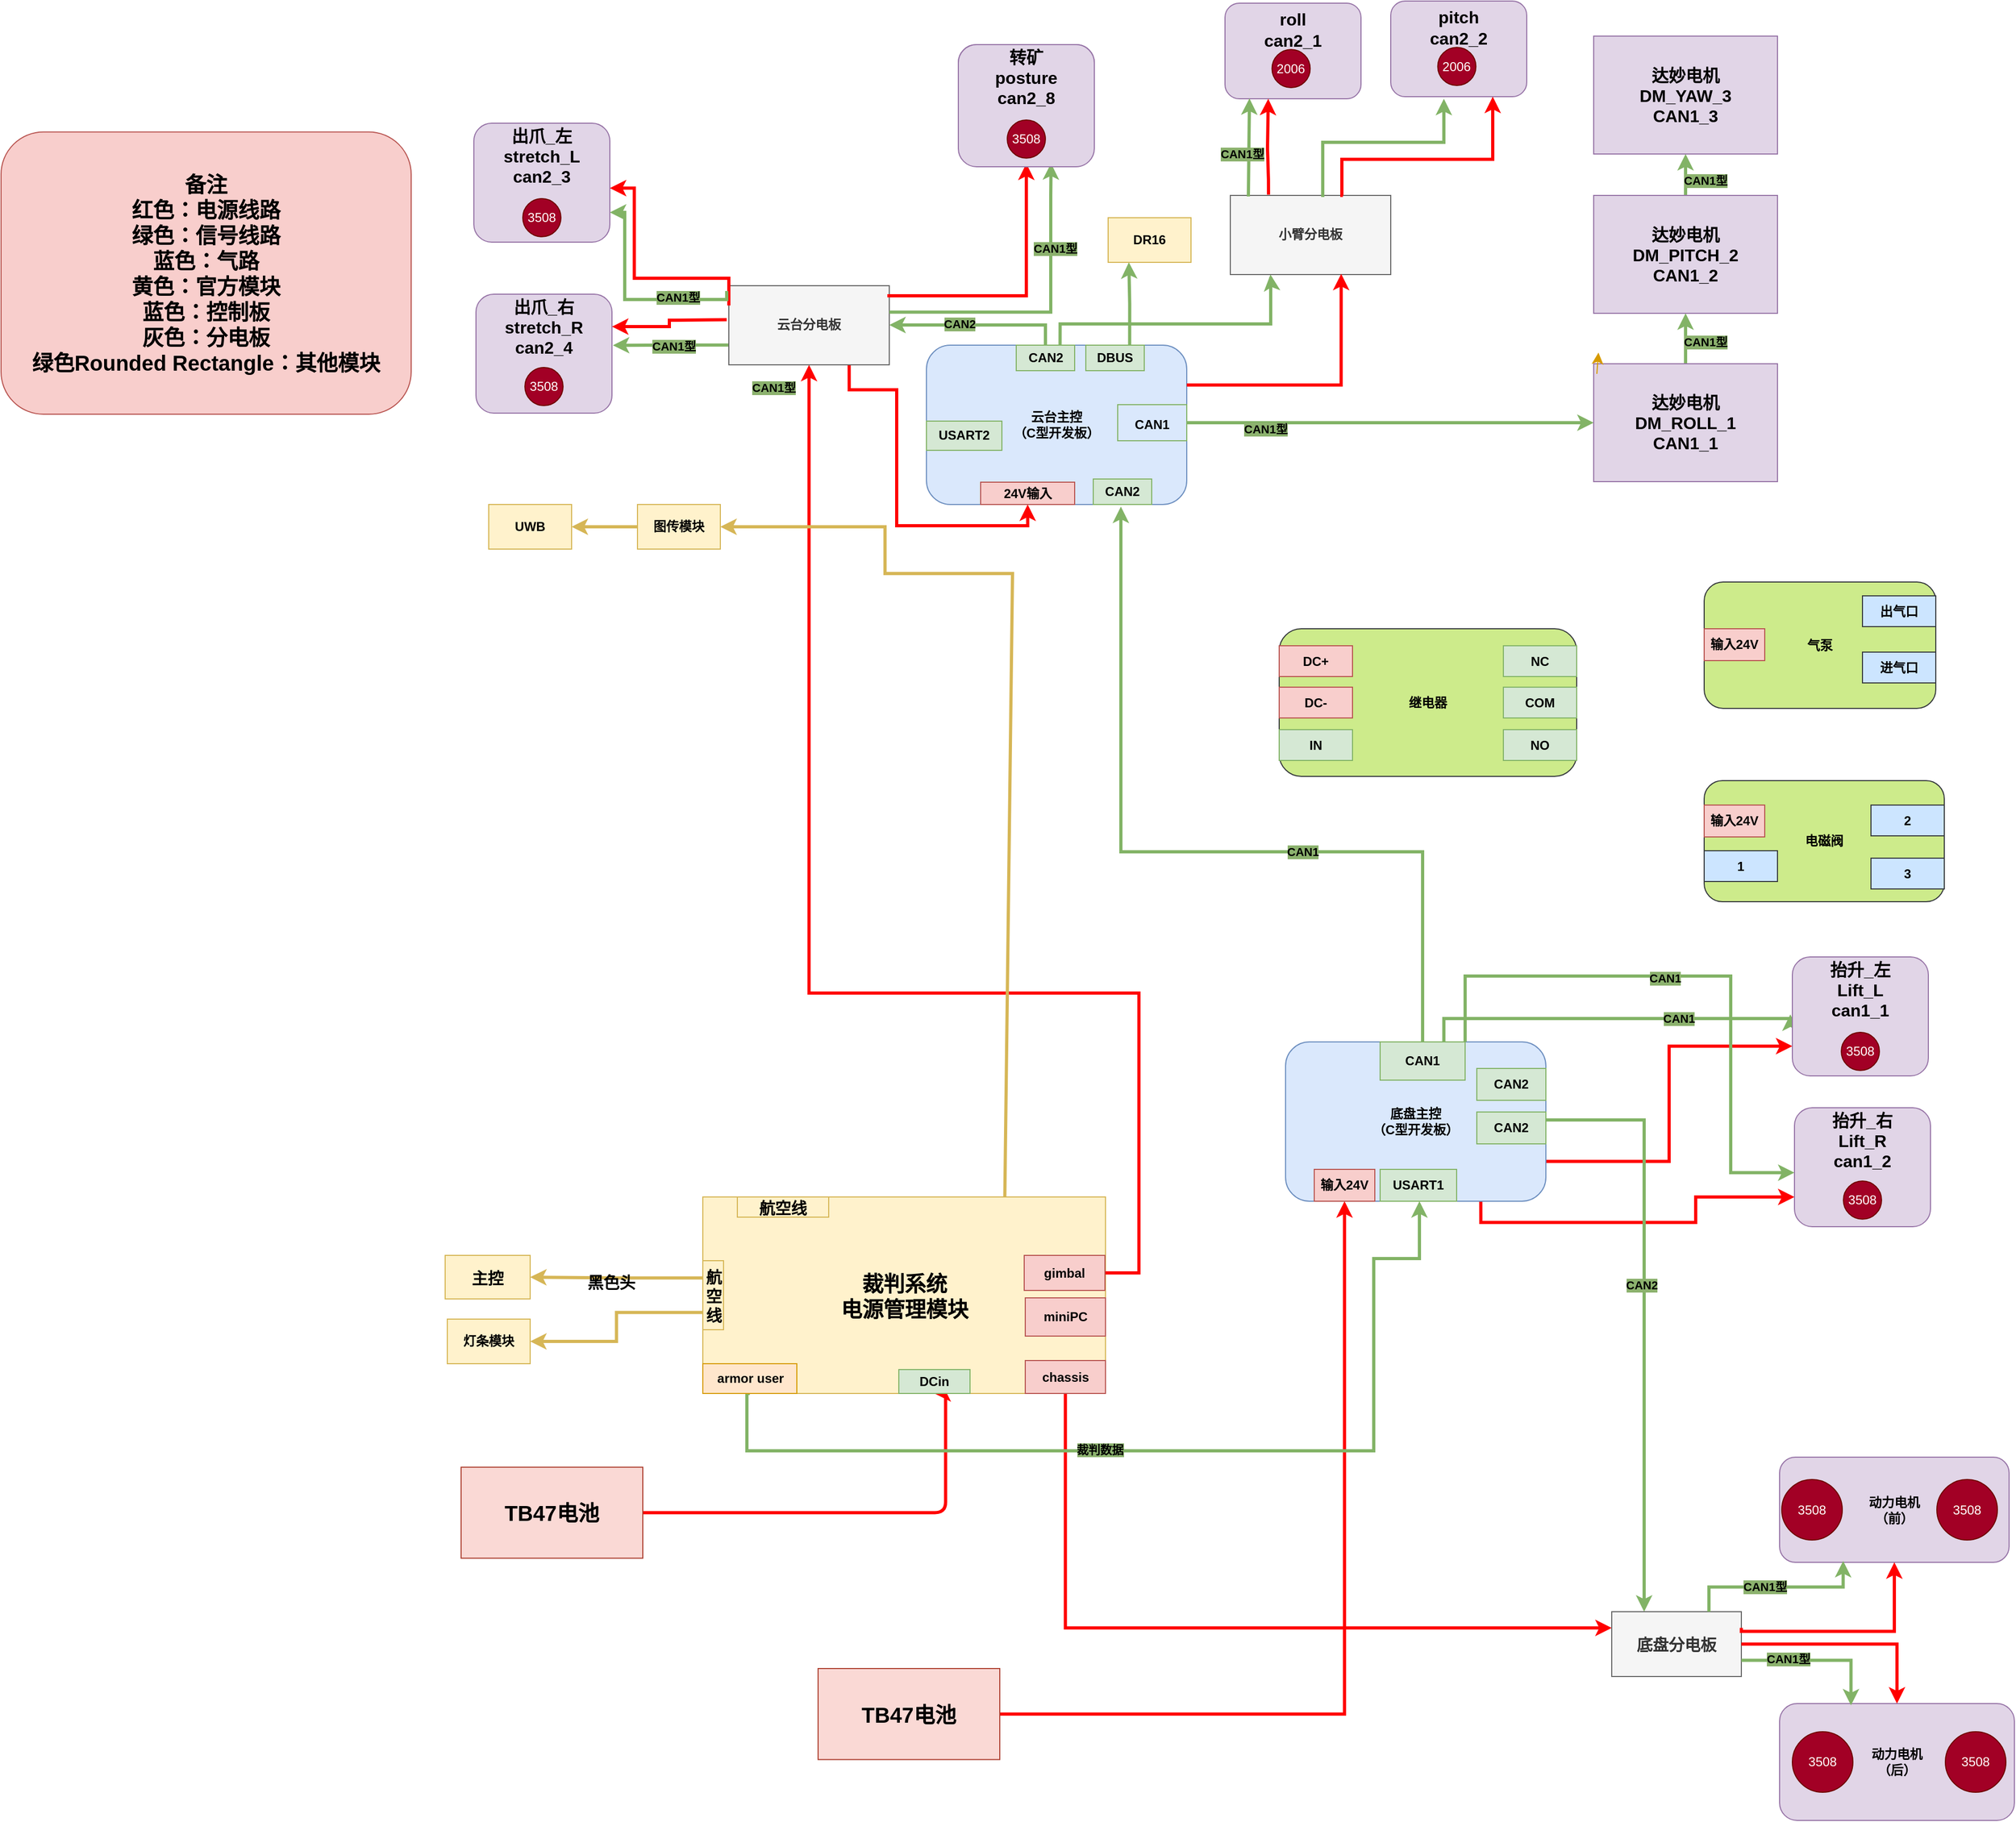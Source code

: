 <mxfile version="24.1.0" type="device">
  <diagram name="第 1 页" id="cPcXn1P4E-gt9MB7zvX0">
    <mxGraphModel dx="4068" dy="2072" grid="0" gridSize="10" guides="1" tooltips="1" connect="1" arrows="1" fold="1" page="0" pageScale="1" pageWidth="827" pageHeight="1169" background="#ffffff" math="0" shadow="0">
      <root>
        <mxCell id="0" />
        <mxCell id="1" parent="0" />
        <mxCell id="6Bj8zs1HEs_ET-vlcoAS-14" value="" style="edgeStyle=orthogonalEdgeStyle;rounded=1;orthogonalLoop=1;jettySize=auto;html=1;curved=0;strokeColor=#ff0000;strokeWidth=3;entryX=0.5;entryY=1;entryDx=0;entryDy=0;" parent="1" source="6Bj8zs1HEs_ET-vlcoAS-1" target="6Bj8zs1HEs_ET-vlcoAS-61" edge="1">
          <mxGeometry relative="1" as="geometry">
            <mxPoint x="-335" y="1154.263" as="targetPoint" />
            <Array as="points">
              <mxPoint x="-213" y="1154" />
              <mxPoint x="-213" y="1042" />
            </Array>
          </mxGeometry>
        </mxCell>
        <mxCell id="6Bj8zs1HEs_ET-vlcoAS-1" value="&lt;b&gt;&lt;font style=&quot;font-size: 20px;&quot;&gt;TB47电池&lt;/font&gt;&lt;/b&gt;" style="rounded=0;whiteSpace=wrap;html=1;fillColor=#fad9d5;strokeColor=#ae4132;fontColor=#000000;" parent="1" vertex="1">
          <mxGeometry x="-669" y="1111.42" width="171" height="85.72" as="geometry" />
        </mxCell>
        <mxCell id="6Bj8zs1HEs_ET-vlcoAS-18" value="&lt;font style=&quot;font-size: 20px;&quot;&gt;裁判系统&lt;br&gt;电源管理模块&lt;/font&gt;" style="rounded=0;whiteSpace=wrap;html=1;fillColor=#fff2cc;strokeColor=#d6b656;fontStyle=1;fontColor=#000000;" parent="1" vertex="1">
          <mxGeometry x="-441.5" y="857" width="379" height="185" as="geometry" />
        </mxCell>
        <mxCell id="6Bj8zs1HEs_ET-vlcoAS-27" value="" style="edgeStyle=orthogonalEdgeStyle;rounded=0;orthogonalLoop=1;jettySize=auto;html=1;strokeColor=#FF0000;strokeWidth=3;entryX=0;entryY=0.25;entryDx=0;entryDy=0;" parent="1" source="6Bj8zs1HEs_ET-vlcoAS-22" target="6Bj8zs1HEs_ET-vlcoAS-51" edge="1">
          <mxGeometry relative="1" as="geometry">
            <mxPoint x="266" y="1268" as="targetPoint" />
            <Array as="points">
              <mxPoint x="-100" y="1263" />
            </Array>
          </mxGeometry>
        </mxCell>
        <mxCell id="6Bj8zs1HEs_ET-vlcoAS-22" value="chassis" style="rounded=0;whiteSpace=wrap;html=1;fillColor=#f8cecc;strokeColor=#b85450;fontStyle=1;fontColor=#000000;" parent="1" vertex="1">
          <mxGeometry x="-138" y="1011" width="75.5" height="31" as="geometry" />
        </mxCell>
        <mxCell id="F59ENXRU9j3HVnAmqlBh-34" style="edgeStyle=orthogonalEdgeStyle;rounded=0;orthogonalLoop=1;jettySize=auto;html=1;entryX=0.5;entryY=1;entryDx=0;entryDy=0;strokeColor=#ff0000;strokeWidth=3;" parent="1" source="wC5CCa15-ppEt-7aFTEf-21" target="6Bj8zs1HEs_ET-vlcoAS-123" edge="1">
          <mxGeometry relative="1" as="geometry">
            <mxPoint x="100.25" y="1006.5" as="sourcePoint" />
          </mxGeometry>
        </mxCell>
        <mxCell id="6Bj8zs1HEs_ET-vlcoAS-61" value="&lt;b&gt;DCin&lt;/b&gt;" style="rounded=0;whiteSpace=wrap;html=1;fillColor=#d5e8d4;strokeColor=#82b366;fontColor=#000000;" parent="1" vertex="1">
          <mxGeometry x="-257" y="1019.5" width="67" height="22.5" as="geometry" />
        </mxCell>
        <mxCell id="6Bj8zs1HEs_ET-vlcoAS-72" value="miniPC" style="rounded=0;whiteSpace=wrap;html=1;fillColor=#f8cecc;strokeColor=#b85450;fontStyle=1;fontColor=#000000;" parent="1" vertex="1">
          <mxGeometry x="-138" y="952" width="75.5" height="36" as="geometry" />
        </mxCell>
        <mxCell id="LmV34JKPc-UGMRPMsdxU-76" style="edgeStyle=orthogonalEdgeStyle;rounded=0;orthogonalLoop=1;jettySize=auto;html=1;exitX=0.75;exitY=1;exitDx=0;exitDy=0;entryX=0;entryY=0.75;entryDx=0;entryDy=0;strokeColor=#ff0000;strokeWidth=3;align=center;verticalAlign=middle;fontFamily=Helvetica;fontSize=11;fontColor=default;labelBackgroundColor=default;endArrow=classic;" edge="1" parent="1" source="6Bj8zs1HEs_ET-vlcoAS-73" target="LmV34JKPc-UGMRPMsdxU-70">
          <mxGeometry relative="1" as="geometry">
            <Array as="points">
              <mxPoint x="291" y="881" />
              <mxPoint x="493" y="881" />
              <mxPoint x="493" y="857" />
            </Array>
          </mxGeometry>
        </mxCell>
        <mxCell id="LmV34JKPc-UGMRPMsdxU-77" style="edgeStyle=orthogonalEdgeStyle;rounded=0;orthogonalLoop=1;jettySize=auto;html=1;exitX=1;exitY=0.75;exitDx=0;exitDy=0;entryX=0;entryY=0.75;entryDx=0;entryDy=0;strokeColor=#ff0000;strokeWidth=3;align=center;verticalAlign=middle;fontFamily=Helvetica;fontSize=11;fontColor=default;labelBackgroundColor=default;endArrow=classic;" edge="1" parent="1" source="6Bj8zs1HEs_ET-vlcoAS-73" target="LmV34JKPc-UGMRPMsdxU-65">
          <mxGeometry relative="1" as="geometry" />
        </mxCell>
        <mxCell id="6Bj8zs1HEs_ET-vlcoAS-73" value="底盘主控&lt;br&gt;（C型开发板）" style="rounded=1;whiteSpace=wrap;html=1;fillColor=#dae8fc;strokeColor=#6c8ebf;fontStyle=1;fontColor=#000000;" parent="1" vertex="1">
          <mxGeometry x="107" y="711" width="245" height="150" as="geometry" />
        </mxCell>
        <mxCell id="F59ENXRU9j3HVnAmqlBh-24" style="edgeStyle=orthogonalEdgeStyle;rounded=0;orthogonalLoop=1;jettySize=auto;html=1;exitX=1;exitY=0.5;exitDx=0;exitDy=0;strokeColor=#ff0000;strokeWidth=3;entryX=0.5;entryY=1;entryDx=0;entryDy=0;" parent="1" source="6Bj8zs1HEs_ET-vlcoAS-92" target="6Bj8zs1HEs_ET-vlcoAS-126" edge="1">
          <mxGeometry relative="1" as="geometry">
            <Array as="points">
              <mxPoint x="-31" y="929" />
              <mxPoint x="-31" y="665" />
              <mxPoint x="-341" y="665" />
            </Array>
            <mxPoint x="-403" y="410" as="targetPoint" />
          </mxGeometry>
        </mxCell>
        <mxCell id="6Bj8zs1HEs_ET-vlcoAS-92" value="gimbal" style="rounded=0;whiteSpace=wrap;html=1;fillColor=#f8cecc;strokeColor=#b85450;fontStyle=1;fontColor=#000000;" parent="1" vertex="1">
          <mxGeometry x="-139" y="912" width="76" height="33" as="geometry" />
        </mxCell>
        <mxCell id="6Bj8zs1HEs_ET-vlcoAS-105" style="edgeStyle=orthogonalEdgeStyle;rounded=0;orthogonalLoop=1;jettySize=auto;html=1;exitX=0;exitY=0.25;exitDx=0;exitDy=0;entryX=1;entryY=0.5;entryDx=0;entryDy=0;fillColor=#fff2cc;strokeColor=#d6b656;strokeWidth=3;" parent="1" source="6Bj8zs1HEs_ET-vlcoAS-103" target="6Bj8zs1HEs_ET-vlcoAS-104" edge="1">
          <mxGeometry relative="1" as="geometry" />
        </mxCell>
        <mxCell id="6Bj8zs1HEs_ET-vlcoAS-106" value="&lt;font style=&quot;font-size: 15px;&quot;&gt;黑色头&lt;/font&gt;" style="edgeLabel;html=1;align=center;verticalAlign=middle;resizable=0;points=[];fontStyle=1;labelBackgroundColor=none;fontColor=#000000;" parent="6Bj8zs1HEs_ET-vlcoAS-105" vertex="1" connectable="0">
          <mxGeometry x="0.073" y="4" relative="1" as="geometry">
            <mxPoint as="offset" />
          </mxGeometry>
        </mxCell>
        <mxCell id="6Bj8zs1HEs_ET-vlcoAS-108" style="edgeStyle=orthogonalEdgeStyle;rounded=0;orthogonalLoop=1;jettySize=auto;html=1;exitX=0;exitY=0.75;exitDx=0;exitDy=0;entryX=1;entryY=0.5;entryDx=0;entryDy=0;fillColor=#fff2cc;strokeColor=#d6b656;strokeWidth=3;" parent="1" source="6Bj8zs1HEs_ET-vlcoAS-103" target="6Bj8zs1HEs_ET-vlcoAS-107" edge="1">
          <mxGeometry relative="1" as="geometry" />
        </mxCell>
        <mxCell id="6Bj8zs1HEs_ET-vlcoAS-103" value="&lt;font size=&quot;1&quot; color=&quot;#000000&quot;&gt;&lt;b style=&quot;font-size: 15px;&quot;&gt;航空线&lt;/b&gt;&lt;/font&gt;" style="rounded=0;whiteSpace=wrap;html=1;fillColor=#fff2cc;strokeColor=#d6b656;" parent="1" vertex="1">
          <mxGeometry x="-441.5" y="917" width="19.5" height="65" as="geometry" />
        </mxCell>
        <mxCell id="6Bj8zs1HEs_ET-vlcoAS-104" value="&lt;font size=&quot;1&quot; color=&quot;#000000&quot;&gt;&lt;b style=&quot;font-size: 15px;&quot;&gt;主控&lt;/b&gt;&lt;/font&gt;" style="rounded=0;whiteSpace=wrap;html=1;fillColor=#fff2cc;strokeColor=#d6b656;" parent="1" vertex="1">
          <mxGeometry x="-684" y="912" width="80" height="41" as="geometry" />
        </mxCell>
        <mxCell id="6Bj8zs1HEs_ET-vlcoAS-107" value="灯条模块" style="rounded=0;whiteSpace=wrap;html=1;fillColor=#fff2cc;strokeColor=#d6b656;fontStyle=1;fontColor=#000000;" parent="1" vertex="1">
          <mxGeometry x="-682" y="972" width="78" height="42" as="geometry" />
        </mxCell>
        <mxCell id="6Bj8zs1HEs_ET-vlcoAS-109" value="&lt;font size=&quot;1&quot; color=&quot;#000000&quot;&gt;&lt;b style=&quot;font-size: 15px;&quot;&gt;航空线&lt;/b&gt;&lt;/font&gt;" style="rounded=0;whiteSpace=wrap;html=1;fillColor=#fff2cc;strokeColor=#d6b656;" parent="1" vertex="1">
          <mxGeometry x="-409" y="857" width="86" height="19" as="geometry" />
        </mxCell>
        <mxCell id="6Bj8zs1HEs_ET-vlcoAS-120" value="云台主控&lt;br&gt;（C型开发板）" style="rounded=1;whiteSpace=wrap;html=1;fillColor=#dae8fc;strokeColor=#6c8ebf;fontStyle=1;fontColor=#000000;" parent="1" vertex="1">
          <mxGeometry x="-231" y="55" width="245" height="150" as="geometry" />
        </mxCell>
        <mxCell id="6Bj8zs1HEs_ET-vlcoAS-123" value="输入24V" style="rounded=0;whiteSpace=wrap;html=1;fillColor=#f8cecc;strokeColor=#b85450;fontStyle=1;fontColor=#000000;" parent="1" vertex="1">
          <mxGeometry x="134" y="831" width="57" height="30" as="geometry" />
        </mxCell>
        <mxCell id="6Bj8zs1HEs_ET-vlcoAS-124" value="24V输入" style="rounded=0;whiteSpace=wrap;html=1;fillColor=#f8cecc;strokeColor=#b85450;fontStyle=1;fontColor=#000000;" parent="1" vertex="1">
          <mxGeometry x="-180" y="184" width="88.5" height="21" as="geometry" />
        </mxCell>
        <mxCell id="F59ENXRU9j3HVnAmqlBh-25" style="edgeStyle=orthogonalEdgeStyle;rounded=0;orthogonalLoop=1;jettySize=auto;html=1;exitX=0.75;exitY=1;exitDx=0;exitDy=0;entryX=0.5;entryY=1;entryDx=0;entryDy=0;strokeColor=#ff0000;strokeWidth=3;" parent="1" source="6Bj8zs1HEs_ET-vlcoAS-126" target="6Bj8zs1HEs_ET-vlcoAS-124" edge="1">
          <mxGeometry relative="1" as="geometry">
            <Array as="points">
              <mxPoint x="-304" y="97" />
              <mxPoint x="-259" y="97" />
              <mxPoint x="-259" y="225" />
              <mxPoint x="-136" y="225" />
            </Array>
          </mxGeometry>
        </mxCell>
        <mxCell id="LmV34JKPc-UGMRPMsdxU-14" style="edgeStyle=orthogonalEdgeStyle;rounded=0;orthogonalLoop=1;jettySize=auto;html=1;exitX=0;exitY=0.75;exitDx=0;exitDy=0;strokeColor=#82b366;strokeWidth=3;align=center;verticalAlign=middle;fontFamily=Helvetica;fontSize=11;fontColor=default;labelBackgroundColor=default;endArrow=classic;fillColor=#d5e8d4;" edge="1" parent="1" source="6Bj8zs1HEs_ET-vlcoAS-126">
          <mxGeometry relative="1" as="geometry">
            <mxPoint x="-526.143" y="55.143" as="targetPoint" />
          </mxGeometry>
        </mxCell>
        <mxCell id="6Bj8zs1HEs_ET-vlcoAS-126" value="云台分电板" style="rounded=0;whiteSpace=wrap;html=1;fillColor=#f5f5f5;fontColor=#333333;strokeColor=#666666;fontStyle=1" parent="1" vertex="1">
          <mxGeometry x="-417" y="-1" width="151" height="74.5" as="geometry" />
        </mxCell>
        <mxCell id="dZzEVuVu9uDNZQV9DTDq-1" style="edgeStyle=orthogonalEdgeStyle;rounded=0;orthogonalLoop=1;jettySize=auto;html=1;exitX=0.5;exitY=1;exitDx=0;exitDy=0;fillColor=#d5e8d4;strokeColor=#82b366;strokeWidth=3;" parent="1" source="wC5CCa15-ppEt-7aFTEf-1" edge="1">
          <mxGeometry relative="1" as="geometry">
            <mxPoint x="233" y="861" as="targetPoint" />
            <mxPoint x="-328" y="1042" as="sourcePoint" />
            <Array as="points">
              <mxPoint x="-400" y="1042" />
              <mxPoint x="-400" y="1096" />
              <mxPoint x="190" y="1096" />
              <mxPoint x="190" y="915" />
              <mxPoint x="233" y="915" />
            </Array>
          </mxGeometry>
        </mxCell>
        <mxCell id="dZzEVuVu9uDNZQV9DTDq-2" value="USART1" style="rounded=0;whiteSpace=wrap;html=1;fillColor=#d5e8d4;strokeColor=#82b366;fontStyle=1;fontColor=#000000;" parent="1" vertex="1">
          <mxGeometry x="196" y="831" width="72" height="30" as="geometry" />
        </mxCell>
        <mxCell id="dZzEVuVu9uDNZQV9DTDq-27" value="UWB" style="rounded=0;whiteSpace=wrap;html=1;fillColor=#fff2cc;strokeColor=#d6b656;fontStyle=1;fontColor=#000000;" parent="1" vertex="1">
          <mxGeometry x="-643" y="205" width="78" height="42" as="geometry" />
        </mxCell>
        <mxCell id="dZzEVuVu9uDNZQV9DTDq-37" style="edgeStyle=none;rounded=0;orthogonalLoop=1;jettySize=auto;html=1;exitX=0;exitY=0.5;exitDx=0;exitDy=0;fillColor=#fff2cc;strokeColor=#d6b656;strokeWidth=3;" parent="1" source="dZzEVuVu9uDNZQV9DTDq-28" target="dZzEVuVu9uDNZQV9DTDq-27" edge="1">
          <mxGeometry relative="1" as="geometry" />
        </mxCell>
        <mxCell id="dZzEVuVu9uDNZQV9DTDq-28" value="图传模块" style="rounded=0;whiteSpace=wrap;html=1;fillColor=#fff2cc;strokeColor=#d6b656;fontStyle=1;fontColor=#000000;" parent="1" vertex="1">
          <mxGeometry x="-503" y="205" width="78" height="42" as="geometry" />
        </mxCell>
        <mxCell id="dZzEVuVu9uDNZQV9DTDq-35" value="" style="endArrow=classic;html=1;rounded=0;entryX=1;entryY=0.5;entryDx=0;entryDy=0;strokeColor=#d6b656;strokeWidth=3;fillColor=#fff2cc;exitX=0.75;exitY=0;exitDx=0;exitDy=0;" parent="1" source="6Bj8zs1HEs_ET-vlcoAS-18" target="dZzEVuVu9uDNZQV9DTDq-28" edge="1">
          <mxGeometry width="50" height="50" relative="1" as="geometry">
            <mxPoint x="-153" y="353" as="sourcePoint" />
            <mxPoint x="-388" y="175" as="targetPoint" />
            <Array as="points">
              <mxPoint x="-150" y="270" />
              <mxPoint x="-270" y="270" />
              <mxPoint x="-270" y="226" />
            </Array>
          </mxGeometry>
        </mxCell>
        <mxCell id="dZzEVuVu9uDNZQV9DTDq-67" style="edgeStyle=orthogonalEdgeStyle;rounded=0;orthogonalLoop=1;jettySize=auto;html=1;exitX=0.75;exitY=0;exitDx=0;exitDy=0;fillColor=#d5e8d4;strokeColor=#82b366;strokeWidth=3;entryX=-0.015;entryY=0.886;entryDx=0;entryDy=0;entryPerimeter=0;" parent="1" source="dZzEVuVu9uDNZQV9DTDq-38" target="LmV34JKPc-UGMRPMsdxU-66" edge="1">
          <mxGeometry relative="1" as="geometry">
            <Array as="points">
              <mxPoint x="256" y="689" />
            </Array>
            <mxPoint x="580" y="689" as="targetPoint" />
          </mxGeometry>
        </mxCell>
        <mxCell id="LmV34JKPc-UGMRPMsdxU-73" style="edgeStyle=orthogonalEdgeStyle;rounded=0;orthogonalLoop=1;jettySize=auto;html=1;exitX=1;exitY=0;exitDx=0;exitDy=0;entryX=0;entryY=1;entryDx=0;entryDy=0;strokeColor=#82b366;strokeWidth=3;align=center;verticalAlign=middle;fontFamily=Helvetica;fontSize=11;fontColor=default;labelBackgroundColor=default;endArrow=classic;fillColor=#d5e8d4;" edge="1" parent="1" source="dZzEVuVu9uDNZQV9DTDq-38" target="LmV34JKPc-UGMRPMsdxU-71">
          <mxGeometry relative="1" as="geometry">
            <Array as="points">
              <mxPoint x="276" y="649" />
              <mxPoint x="526" y="649" />
              <mxPoint x="526" y="834" />
            </Array>
          </mxGeometry>
        </mxCell>
        <mxCell id="LmV34JKPc-UGMRPMsdxU-74" value="CAN1" style="edgeLabel;html=1;align=center;verticalAlign=middle;resizable=0;points=[];fontFamily=Helvetica;fontSize=11;fontColor=default;fontStyle=1;labelBorderColor=none;labelBackgroundColor=#8cb26e;fillColor=none;gradientColor=none;" vertex="1" connectable="0" parent="LmV34JKPc-UGMRPMsdxU-73">
          <mxGeometry x="-0.102" y="-2" relative="1" as="geometry">
            <mxPoint as="offset" />
          </mxGeometry>
        </mxCell>
        <mxCell id="dZzEVuVu9uDNZQV9DTDq-38" value="CAN1" style="rounded=0;whiteSpace=wrap;html=1;fillColor=#d5e8d4;strokeColor=#82b366;fontStyle=1;fontColor=#000000;" parent="1" vertex="1">
          <mxGeometry x="196" y="711" width="80" height="36" as="geometry" />
        </mxCell>
        <mxCell id="F59ENXRU9j3HVnAmqlBh-39" style="edgeStyle=orthogonalEdgeStyle;rounded=0;orthogonalLoop=1;jettySize=auto;html=1;exitX=1;exitY=0.25;exitDx=0;exitDy=0;entryX=0.25;entryY=0;entryDx=0;entryDy=0;fillColor=#d5e8d4;strokeColor=#82b366;strokeWidth=3;" parent="1" source="dZzEVuVu9uDNZQV9DTDq-39" target="6Bj8zs1HEs_ET-vlcoAS-51" edge="1">
          <mxGeometry relative="1" as="geometry" />
        </mxCell>
        <mxCell id="dZzEVuVu9uDNZQV9DTDq-39" value="CAN2" style="rounded=0;whiteSpace=wrap;html=1;fillColor=#d5e8d4;strokeColor=#82b366;fontStyle=1;fontColor=#000000;" parent="1" vertex="1">
          <mxGeometry x="287" y="777" width="65" height="30" as="geometry" />
        </mxCell>
        <mxCell id="dZzEVuVu9uDNZQV9DTDq-42" style="edgeStyle=orthogonalEdgeStyle;rounded=0;orthogonalLoop=1;jettySize=auto;html=1;exitX=0.5;exitY=0;exitDx=0;exitDy=0;fillColor=#d5e8d4;strokeColor=#82b366;strokeWidth=3;" parent="1" source="dZzEVuVu9uDNZQV9DTDq-38" edge="1">
          <mxGeometry relative="1" as="geometry">
            <Array as="points">
              <mxPoint x="236" y="532" />
              <mxPoint x="-48" y="532" />
            </Array>
            <mxPoint x="-48" y="207" as="targetPoint" />
          </mxGeometry>
        </mxCell>
        <mxCell id="dZzEVuVu9uDNZQV9DTDq-43" value="&lt;font color=&quot;#000000&quot;&gt;&lt;b&gt;CAN2&lt;/b&gt;&lt;/font&gt;" style="rounded=0;whiteSpace=wrap;html=1;fillColor=#d5e8d4;strokeColor=#82b366;" parent="1" vertex="1">
          <mxGeometry x="-74" y="181" width="55" height="24" as="geometry" />
        </mxCell>
        <mxCell id="dZzEVuVu9uDNZQV9DTDq-48" style="edgeStyle=orthogonalEdgeStyle;rounded=0;orthogonalLoop=1;jettySize=auto;html=1;exitX=0.5;exitY=0;exitDx=0;exitDy=0;fillColor=#d5e8d4;strokeColor=#82b366;strokeWidth=3;" parent="1" source="dZzEVuVu9uDNZQV9DTDq-47" target="6Bj8zs1HEs_ET-vlcoAS-126" edge="1">
          <mxGeometry relative="1" as="geometry">
            <Array as="points">
              <mxPoint x="-119" y="36" />
            </Array>
          </mxGeometry>
        </mxCell>
        <mxCell id="LmV34JKPc-UGMRPMsdxU-43" style="edgeStyle=orthogonalEdgeStyle;rounded=0;orthogonalLoop=1;jettySize=auto;html=1;exitX=0.75;exitY=0;exitDx=0;exitDy=0;strokeColor=#82b366;strokeWidth=3;align=center;verticalAlign=middle;fontFamily=Helvetica;fontSize=11;fontColor=default;labelBackgroundColor=default;endArrow=classic;fillColor=#d5e8d4;entryX=0.25;entryY=1;entryDx=0;entryDy=0;" edge="1" parent="1" source="dZzEVuVu9uDNZQV9DTDq-47" target="LmV34JKPc-UGMRPMsdxU-34">
          <mxGeometry relative="1" as="geometry">
            <mxPoint x="97" y="12" as="targetPoint" />
            <Array as="points">
              <mxPoint x="-105" y="35" />
              <mxPoint x="93" y="35" />
              <mxPoint x="93" y="-9" />
            </Array>
          </mxGeometry>
        </mxCell>
        <mxCell id="dZzEVuVu9uDNZQV9DTDq-47" value="&lt;font color=&quot;#000000&quot;&gt;&lt;b&gt;CAN2&lt;/b&gt;&lt;/font&gt;" style="rounded=0;whiteSpace=wrap;html=1;fillColor=#d5e8d4;strokeColor=#82b366;" parent="1" vertex="1">
          <mxGeometry x="-146.5" y="55" width="55" height="24" as="geometry" />
        </mxCell>
        <mxCell id="dZzEVuVu9uDNZQV9DTDq-55" value="&lt;b&gt;USART2&lt;/b&gt;" style="rounded=0;whiteSpace=wrap;html=1;fillColor=#d5e8d4;strokeColor=#82b366;" parent="1" vertex="1">
          <mxGeometry x="-231" y="126.5" width="71" height="27.5" as="geometry" />
        </mxCell>
        <mxCell id="LmV34JKPc-UGMRPMsdxU-29" style="edgeStyle=orthogonalEdgeStyle;rounded=0;orthogonalLoop=1;jettySize=auto;html=1;exitX=0.75;exitY=0;exitDx=0;exitDy=0;entryX=0.25;entryY=1;entryDx=0;entryDy=0;strokeColor=#82b366;align=center;verticalAlign=middle;fontFamily=Helvetica;fontSize=11;fontColor=default;labelBackgroundColor=default;endArrow=classic;strokeWidth=3;fillColor=#d5e8d4;" edge="1" parent="1" source="dZzEVuVu9uDNZQV9DTDq-58" target="dZzEVuVu9uDNZQV9DTDq-59">
          <mxGeometry relative="1" as="geometry" />
        </mxCell>
        <mxCell id="dZzEVuVu9uDNZQV9DTDq-58" value="&lt;font color=&quot;#000000&quot;&gt;&lt;b&gt;DBUS&lt;/b&gt;&lt;/font&gt;" style="rounded=0;whiteSpace=wrap;html=1;fillColor=#d5e8d4;strokeColor=#82b366;" parent="1" vertex="1">
          <mxGeometry x="-81" y="55" width="55" height="24" as="geometry" />
        </mxCell>
        <mxCell id="dZzEVuVu9uDNZQV9DTDq-59" value="DR16" style="rounded=0;whiteSpace=wrap;html=1;fillColor=#fff2cc;strokeColor=#d6b656;fontStyle=1;fontColor=#000000;" parent="1" vertex="1">
          <mxGeometry x="-60" y="-65" width="78" height="42" as="geometry" />
        </mxCell>
        <mxCell id="dZzEVuVu9uDNZQV9DTDq-78" value="&lt;b&gt;&lt;font style=&quot;font-size: 20px;&quot; color=&quot;#000000&quot;&gt;备注&lt;br&gt;红色：电源线路&lt;br&gt;绿色：信号线路&lt;/font&gt;&lt;/b&gt;&lt;div&gt;&lt;b&gt;&lt;font style=&quot;font-size: 20px;&quot; color=&quot;#000000&quot;&gt;蓝色：气路&lt;br&gt;黄色：官方模块&lt;br&gt;蓝色：控制板&lt;br&gt;灰色：分电板&lt;br&gt;&lt;/font&gt;&lt;/b&gt;&lt;div&gt;&lt;b&gt;&lt;font style=&quot;font-size: 20px;&quot; color=&quot;#000000&quot;&gt;绿色Rounded Rectangle&lt;/font&gt;&lt;/b&gt;&lt;b style=&quot;background-color: initial;&quot;&gt;&lt;font style=&quot;font-size: 20px;&quot; color=&quot;#000000&quot;&gt;：其他模块&lt;/font&gt;&lt;/b&gt;&lt;/div&gt;&lt;/div&gt;" style="rounded=1;whiteSpace=wrap;html=1;fillColor=#f8cecc;strokeColor=#b85450;" parent="1" vertex="1">
          <mxGeometry x="-1102" y="-145.75" width="386" height="265.75" as="geometry" />
        </mxCell>
        <mxCell id="dZzEVuVu9uDNZQV9DTDq-79" value="CAN2" style="edgeLabel;align=center;verticalAlign=middle;resizable=0;points=[];fontStyle=1;labelBackgroundColor=#8cb26e;labelBorderColor=none;html=1;" parent="1" vertex="1" connectable="0">
          <mxGeometry x="-296.0" y="144.996" as="geometry">
            <mxPoint x="96" y="-110" as="offset" />
          </mxGeometry>
        </mxCell>
        <mxCell id="dZzEVuVu9uDNZQV9DTDq-84" value="CAN1" style="edgeLabel;align=center;verticalAlign=middle;resizable=0;points=[];fontStyle=1;labelBackgroundColor=#8cb26e;labelBorderColor=none;html=1;" parent="1" vertex="1" connectable="0">
          <mxGeometry x="27.0" y="641.996" as="geometry">
            <mxPoint x="96" y="-110" as="offset" />
          </mxGeometry>
        </mxCell>
        <mxCell id="dZzEVuVu9uDNZQV9DTDq-86" value="CAN1" style="edgeLabel;align=center;verticalAlign=middle;resizable=0;points=[];fontStyle=1;labelBackgroundColor=#8cb26e;labelBorderColor=none;html=1;" parent="1" vertex="1" connectable="0">
          <mxGeometry x="381.0" y="798.996" as="geometry">
            <mxPoint x="96" y="-110" as="offset" />
          </mxGeometry>
        </mxCell>
        <mxCell id="dZzEVuVu9uDNZQV9DTDq-90" value="裁判数据" style="edgeLabel;align=center;verticalAlign=middle;resizable=0;points=[];fontStyle=1;labelBackgroundColor=#8cb26e;labelBorderColor=none;html=1;" parent="1" vertex="1" connectable="0">
          <mxGeometry x="-164.0" y="1204.996" as="geometry">
            <mxPoint x="96" y="-110" as="offset" />
          </mxGeometry>
        </mxCell>
        <mxCell id="F59ENXRU9j3HVnAmqlBh-35" value="CAN2" style="rounded=0;whiteSpace=wrap;html=1;fillColor=#d5e8d4;strokeColor=#82b366;fontStyle=1;fontColor=#000000;" parent="1" vertex="1">
          <mxGeometry x="287" y="736" width="65" height="30" as="geometry" />
        </mxCell>
        <mxCell id="qJ9sYUV4WSUkr4nMlG1z-3" value="" style="group" parent="1" vertex="1" connectable="0">
          <mxGeometry x="414" y="939.416" width="379" height="504.584" as="geometry" />
        </mxCell>
        <mxCell id="6Bj8zs1HEs_ET-vlcoAS-51" value="&lt;font style=&quot;font-size: 15px;&quot;&gt;底盘分电板&lt;/font&gt;" style="rounded=0;whiteSpace=wrap;html=1;fillColor=#f5f5f5;fontColor=#333333;strokeColor=#666666;fontStyle=1" parent="qJ9sYUV4WSUkr4nMlG1z-3" vertex="1">
          <mxGeometry y="308.084" width="122" height="61" as="geometry" />
        </mxCell>
        <mxCell id="6Bj8zs1HEs_ET-vlcoAS-65" value="动力电机&lt;br&gt;（前）" style="rounded=1;whiteSpace=wrap;html=1;fillColor=#e1d5e7;strokeColor=#9673a6;fontColor=#000000;fontStyle=1" parent="qJ9sYUV4WSUkr4nMlG1z-3" vertex="1">
          <mxGeometry x="158" y="162.584" width="216" height="99" as="geometry" />
        </mxCell>
        <mxCell id="6Bj8zs1HEs_ET-vlcoAS-69" style="edgeStyle=orthogonalEdgeStyle;rounded=0;orthogonalLoop=1;jettySize=auto;html=1;exitX=1;exitY=0.25;exitDx=0;exitDy=0;fillColor=#f8cecc;strokeColor=#FF0000;strokeWidth=3;" parent="qJ9sYUV4WSUkr4nMlG1z-3" source="6Bj8zs1HEs_ET-vlcoAS-51" target="6Bj8zs1HEs_ET-vlcoAS-65" edge="1">
          <mxGeometry relative="1" as="geometry">
            <Array as="points">
              <mxPoint x="122" y="326.584" />
              <mxPoint x="266" y="326.584" />
            </Array>
          </mxGeometry>
        </mxCell>
        <mxCell id="6Bj8zs1HEs_ET-vlcoAS-68" value="动力电机&lt;br&gt;（后）" style="rounded=1;whiteSpace=wrap;html=1;fillColor=#e1d5e7;strokeColor=#9673a6;fontStyle=1;fontColor=#000000;" parent="qJ9sYUV4WSUkr4nMlG1z-3" vertex="1">
          <mxGeometry x="158" y="394.584" width="221" height="110" as="geometry" />
        </mxCell>
        <mxCell id="6Bj8zs1HEs_ET-vlcoAS-76" value="3508" style="ellipse;whiteSpace=wrap;html=1;aspect=fixed;fillColor=#a20025;strokeColor=#6F0000;fontColor=#ffffff;" parent="qJ9sYUV4WSUkr4nMlG1z-3" vertex="1">
          <mxGeometry x="160" y="183.584" width="57" height="57" as="geometry" />
        </mxCell>
        <mxCell id="6Bj8zs1HEs_ET-vlcoAS-77" value="3508" style="ellipse;whiteSpace=wrap;html=1;aspect=fixed;fillColor=#a20025;strokeColor=#6F0000;fontColor=#ffffff;" parent="qJ9sYUV4WSUkr4nMlG1z-3" vertex="1">
          <mxGeometry x="306" y="183.584" width="57" height="57" as="geometry" />
        </mxCell>
        <mxCell id="6Bj8zs1HEs_ET-vlcoAS-78" value="3508" style="ellipse;whiteSpace=wrap;html=1;aspect=fixed;fillColor=#a20025;strokeColor=#6F0000;fontColor=#ffffff;" parent="qJ9sYUV4WSUkr4nMlG1z-3" vertex="1">
          <mxGeometry x="170" y="421.084" width="57" height="57" as="geometry" />
        </mxCell>
        <mxCell id="6Bj8zs1HEs_ET-vlcoAS-79" value="3508" style="ellipse;whiteSpace=wrap;html=1;aspect=fixed;fillColor=#a20025;strokeColor=#6F0000;fontColor=#ffffff;" parent="qJ9sYUV4WSUkr4nMlG1z-3" vertex="1">
          <mxGeometry x="314" y="421.084" width="57" height="57" as="geometry" />
        </mxCell>
        <mxCell id="dZzEVuVu9uDNZQV9DTDq-69" style="edgeStyle=orthogonalEdgeStyle;rounded=0;orthogonalLoop=1;jettySize=auto;html=1;exitX=1;exitY=0.75;exitDx=0;exitDy=0;entryX=0.304;entryY=0.015;entryDx=0;entryDy=0;entryPerimeter=0;fillColor=#d5e8d4;strokeColor=#82b366;strokeWidth=3;" parent="qJ9sYUV4WSUkr4nMlG1z-3" source="6Bj8zs1HEs_ET-vlcoAS-51" target="6Bj8zs1HEs_ET-vlcoAS-68" edge="1">
          <mxGeometry relative="1" as="geometry" />
        </mxCell>
        <mxCell id="6Bj8zs1HEs_ET-vlcoAS-70" style="edgeStyle=orthogonalEdgeStyle;rounded=0;orthogonalLoop=1;jettySize=auto;html=1;exitX=1;exitY=0.5;exitDx=0;exitDy=0;entryX=0.5;entryY=0;entryDx=0;entryDy=0;strokeColor=#ff0000;strokeWidth=3;" parent="qJ9sYUV4WSUkr4nMlG1z-3" source="6Bj8zs1HEs_ET-vlcoAS-51" target="6Bj8zs1HEs_ET-vlcoAS-68" edge="1">
          <mxGeometry relative="1" as="geometry" />
        </mxCell>
        <mxCell id="dZzEVuVu9uDNZQV9DTDq-70" style="edgeStyle=orthogonalEdgeStyle;rounded=0;orthogonalLoop=1;jettySize=auto;html=1;exitX=0.75;exitY=0;exitDx=0;exitDy=0;entryX=0.277;entryY=0.987;entryDx=0;entryDy=0;entryPerimeter=0;fillColor=#d5e8d4;strokeColor=#82b366;strokeWidth=3;" parent="qJ9sYUV4WSUkr4nMlG1z-3" source="6Bj8zs1HEs_ET-vlcoAS-51" target="6Bj8zs1HEs_ET-vlcoAS-65" edge="1">
          <mxGeometry relative="1" as="geometry" />
        </mxCell>
        <mxCell id="dZzEVuVu9uDNZQV9DTDq-85" value="CAN2" style="edgeLabel;align=center;verticalAlign=middle;resizable=0;points=[];fontStyle=1;labelBackgroundColor=#8cb26e;labelBorderColor=none;html=1;" parent="qJ9sYUV4WSUkr4nMlG1z-3" vertex="1" connectable="0">
          <mxGeometry x="-68.0" y="110" as="geometry">
            <mxPoint x="96" y="-110" as="offset" />
          </mxGeometry>
        </mxCell>
        <mxCell id="dZzEVuVu9uDNZQV9DTDq-88" value="CAN1型" style="edgeLabel;align=center;verticalAlign=middle;resizable=0;points=[];fontStyle=1;labelBackgroundColor=#8cb26e;labelBorderColor=none;html=1;" parent="qJ9sYUV4WSUkr4nMlG1z-3" vertex="1" connectable="0">
          <mxGeometry x="48.0" y="394.58" as="geometry">
            <mxPoint x="96" y="-110" as="offset" />
          </mxGeometry>
        </mxCell>
        <mxCell id="dZzEVuVu9uDNZQV9DTDq-89" value="CAN1型" style="edgeLabel;align=center;verticalAlign=middle;resizable=0;points=[];fontStyle=1;labelBackgroundColor=#8cb26e;labelBorderColor=none;html=1;" parent="qJ9sYUV4WSUkr4nMlG1z-3" vertex="1" connectable="0">
          <mxGeometry x="70.0" y="462.58" as="geometry">
            <mxPoint x="96" y="-110" as="offset" />
          </mxGeometry>
        </mxCell>
        <mxCell id="wC5CCa15-ppEt-7aFTEf-1" value="&lt;b&gt;armor user&lt;/b&gt;" style="rounded=0;whiteSpace=wrap;html=1;fillColor=#ffe6cc;strokeColor=#d79b00;" parent="1" vertex="1">
          <mxGeometry x="-441.5" y="1014" width="88.5" height="28" as="geometry" />
        </mxCell>
        <mxCell id="wC5CCa15-ppEt-7aFTEf-8" value="" style="rounded=0;whiteSpace=wrap;html=1;rotation=-180;" parent="1" vertex="1">
          <mxGeometry x="-50.5" y="111" width="64.5" height="34" as="geometry" />
        </mxCell>
        <mxCell id="LmV34JKPc-UGMRPMsdxU-9" style="edgeStyle=orthogonalEdgeStyle;rounded=0;orthogonalLoop=1;jettySize=auto;html=1;exitX=1;exitY=0.5;exitDx=0;exitDy=0;entryX=0;entryY=0.5;entryDx=0;entryDy=0;strokeColor=#82b366;strokeWidth=3;align=center;verticalAlign=middle;fontFamily=Helvetica;fontSize=11;fontColor=default;labelBackgroundColor=default;endArrow=classic;fillColor=#d5e8d4;" edge="1" parent="1" source="wC5CCa15-ppEt-7aFTEf-9" target="wC5CCa15-ppEt-7aFTEf-13">
          <mxGeometry relative="1" as="geometry">
            <mxPoint x="148" y="128.0" as="targetPoint" />
          </mxGeometry>
        </mxCell>
        <mxCell id="wC5CCa15-ppEt-7aFTEf-9" value="&lt;b style=&quot;color: rgb(0, 0, 0); font-size: 12px;&quot;&gt;CAN1&lt;/b&gt;" style="text;strokeColor=#82b366;fillColor=#dae8fc;html=1;align=center;verticalAlign=middle;whiteSpace=wrap;rounded=0;fontSize=16;" parent="1" vertex="1">
          <mxGeometry x="-51" y="111" width="65" height="34" as="geometry" />
        </mxCell>
        <mxCell id="LmV34JKPc-UGMRPMsdxU-6" style="edgeStyle=orthogonalEdgeStyle;rounded=0;orthogonalLoop=1;jettySize=auto;html=1;exitX=0.5;exitY=0;exitDx=0;exitDy=0;entryX=0.5;entryY=1;entryDx=0;entryDy=0;strokeColor=#82b366;strokeWidth=3;align=center;verticalAlign=middle;fontFamily=Helvetica;fontSize=11;fontColor=default;labelBackgroundColor=default;endArrow=classic;fillColor=#d5e8d4;" edge="1" parent="1" source="wC5CCa15-ppEt-7aFTEf-13" target="LmV34JKPc-UGMRPMsdxU-4">
          <mxGeometry relative="1" as="geometry" />
        </mxCell>
        <mxCell id="wC5CCa15-ppEt-7aFTEf-13" value="&lt;b&gt;&lt;font color=&quot;#000000&quot;&gt;达妙电机&lt;/font&gt;&lt;/b&gt;&lt;div&gt;&lt;b&gt;&lt;font color=&quot;#000000&quot;&gt;DM_ROLL_1&lt;/font&gt;&lt;/b&gt;&lt;/div&gt;&lt;div&gt;&lt;b&gt;&lt;font color=&quot;#000000&quot;&gt;CAN1_1&lt;/font&gt;&lt;/b&gt;&lt;/div&gt;" style="text;strokeColor=#9673a6;fillColor=#e1d5e7;html=1;align=center;verticalAlign=middle;whiteSpace=wrap;rounded=0;fontSize=16;" parent="1" vertex="1">
          <mxGeometry x="397" y="72.5" width="173" height="111" as="geometry" />
        </mxCell>
        <mxCell id="wC5CCa15-ppEt-7aFTEf-21" value="&lt;b&gt;&lt;font style=&quot;font-size: 20px;&quot;&gt;TB47电池&lt;/font&gt;&lt;/b&gt;" style="rounded=0;whiteSpace=wrap;html=1;fillColor=#fad9d5;strokeColor=#ae4132;fontColor=#000000;" parent="1" vertex="1">
          <mxGeometry x="-333" y="1301" width="171" height="85.72" as="geometry" />
        </mxCell>
        <mxCell id="wC5CCa15-ppEt-7aFTEf-27" value="" style="endArrow=classic;html=1;rounded=0;fontSize=12;startSize=8;endSize=8;curved=1;entryX=0.5;entryY=1;entryDx=0;entryDy=0;fillColor=#ffe6cc;strokeColor=#d79b00;" parent="1" edge="1">
          <mxGeometry width="50" height="50" relative="1" as="geometry">
            <mxPoint x="400" y="82" as="sourcePoint" />
            <mxPoint x="401.5" y="62" as="targetPoint" />
          </mxGeometry>
        </mxCell>
        <mxCell id="wC5CCa15-ppEt-7aFTEf-34" value="" style="group" parent="1" vertex="1" connectable="0">
          <mxGeometry x="-657" y="-154" width="128" height="112" as="geometry" />
        </mxCell>
        <mxCell id="wC5CCa15-ppEt-7aFTEf-32" value="" style="rounded=1;whiteSpace=wrap;html=1;fillColor=#e1d5e7;strokeColor=#9673a6;" parent="wC5CCa15-ppEt-7aFTEf-34" vertex="1">
          <mxGeometry width="128" height="112" as="geometry" />
        </mxCell>
        <mxCell id="wC5CCa15-ppEt-7aFTEf-33" value="&lt;b&gt;&lt;font color=&quot;#000000&quot;&gt;出爪_左&lt;/font&gt;&lt;/b&gt;&lt;div&gt;&lt;b&gt;&lt;font color=&quot;#000000&quot;&gt;stretch_L&lt;/font&gt;&lt;/b&gt;&lt;/div&gt;&lt;div&gt;&lt;b&gt;&lt;font color=&quot;#000000&quot;&gt;can2_3&lt;/font&gt;&lt;/b&gt;&lt;/div&gt;" style="text;strokeColor=none;fillColor=none;html=1;align=center;verticalAlign=middle;whiteSpace=wrap;rounded=0;fontSize=16;" parent="wC5CCa15-ppEt-7aFTEf-34" vertex="1">
          <mxGeometry width="128" height="61.091" as="geometry" />
        </mxCell>
        <mxCell id="wC5CCa15-ppEt-7aFTEf-30" value="3508" style="ellipse;whiteSpace=wrap;html=1;aspect=fixed;fillColor=#a20025;strokeColor=#6F0000;fontColor=#ffffff;" parent="wC5CCa15-ppEt-7aFTEf-34" vertex="1">
          <mxGeometry x="46.05" y="71.003" width="35.909" height="35.909" as="geometry" />
        </mxCell>
        <mxCell id="wC5CCa15-ppEt-7aFTEf-35" style="edgeStyle=orthogonalEdgeStyle;rounded=0;orthogonalLoop=1;jettySize=auto;html=1;exitX=0;exitY=0.25;exitDx=0;exitDy=0;strokeColor=#FF0000;strokeWidth=3;entryX=1;entryY=1;entryDx=0;entryDy=0;" parent="1" source="6Bj8zs1HEs_ET-vlcoAS-126" target="wC5CCa15-ppEt-7aFTEf-33" edge="1">
          <mxGeometry relative="1" as="geometry">
            <mxPoint x="-642" y="73" as="sourcePoint" />
            <mxPoint x="-693" y="-4" as="targetPoint" />
            <Array as="points">
              <mxPoint x="-417" y="-8" />
              <mxPoint x="-506" y="-8" />
            </Array>
          </mxGeometry>
        </mxCell>
        <mxCell id="wC5CCa15-ppEt-7aFTEf-36" value="" style="edgeStyle=orthogonalEdgeStyle;rounded=0;orthogonalLoop=1;jettySize=auto;html=1;fillColor=#d5e8d4;strokeColor=#82b366;strokeWidth=3;entryX=1;entryY=0.75;entryDx=0;entryDy=0;" parent="1" target="wC5CCa15-ppEt-7aFTEf-32" edge="1">
          <mxGeometry relative="1" as="geometry">
            <Array as="points">
              <mxPoint x="-419" y="12" />
              <mxPoint x="-515" y="12" />
            </Array>
            <mxPoint x="-419" y="4" as="sourcePoint" />
            <mxPoint x="-564" y="4" as="targetPoint" />
          </mxGeometry>
        </mxCell>
        <mxCell id="wC5CCa15-ppEt-7aFTEf-38" value="CAN1型" style="edgeLabel;align=center;verticalAlign=middle;resizable=0;points=[];fontStyle=1;labelBackgroundColor=#8cb26e;labelBorderColor=none;html=1;" parent="1" vertex="1" connectable="0">
          <mxGeometry x="-561" y="120" as="geometry">
            <mxPoint x="96" y="-110" as="offset" />
          </mxGeometry>
        </mxCell>
        <mxCell id="wC5CCa15-ppEt-7aFTEf-40" value="" style="group" parent="1" vertex="1" connectable="0">
          <mxGeometry x="-655" y="7" width="128" height="112" as="geometry" />
        </mxCell>
        <mxCell id="wC5CCa15-ppEt-7aFTEf-41" value="" style="rounded=1;whiteSpace=wrap;html=1;fillColor=#e1d5e7;strokeColor=#9673a6;" parent="wC5CCa15-ppEt-7aFTEf-40" vertex="1">
          <mxGeometry width="128" height="112" as="geometry" />
        </mxCell>
        <mxCell id="wC5CCa15-ppEt-7aFTEf-42" value="&lt;b&gt;&lt;font color=&quot;#000000&quot;&gt;出爪_右&lt;/font&gt;&lt;/b&gt;&lt;div&gt;&lt;b&gt;&lt;font color=&quot;#000000&quot;&gt;stretch_R&lt;/font&gt;&lt;/b&gt;&lt;/div&gt;&lt;div&gt;&lt;b&gt;&lt;font color=&quot;#000000&quot;&gt;can2_4&lt;/font&gt;&lt;/b&gt;&lt;/div&gt;" style="text;strokeColor=none;fillColor=none;html=1;align=center;verticalAlign=middle;whiteSpace=wrap;rounded=0;fontSize=16;" parent="wC5CCa15-ppEt-7aFTEf-40" vertex="1">
          <mxGeometry width="128" height="61.091" as="geometry" />
        </mxCell>
        <mxCell id="wC5CCa15-ppEt-7aFTEf-43" value="3508" style="ellipse;whiteSpace=wrap;html=1;aspect=fixed;fillColor=#a20025;strokeColor=#6F0000;fontColor=#ffffff;" parent="wC5CCa15-ppEt-7aFTEf-40" vertex="1">
          <mxGeometry x="46.05" y="69.003" width="35.909" height="35.909" as="geometry" />
        </mxCell>
        <mxCell id="wC5CCa15-ppEt-7aFTEf-44" style="edgeStyle=orthogonalEdgeStyle;rounded=0;orthogonalLoop=1;jettySize=auto;html=1;strokeColor=#FF0000;strokeWidth=3;entryX=1;entryY=0.5;entryDx=0;entryDy=0;" parent="1" target="wC5CCa15-ppEt-7aFTEf-42" edge="1">
          <mxGeometry relative="1" as="geometry">
            <mxPoint x="-419" y="31" as="sourcePoint" />
            <mxPoint x="-538" y="-17" as="targetPoint" />
          </mxGeometry>
        </mxCell>
        <mxCell id="wC5CCa15-ppEt-7aFTEf-48" value="CAN1型" style="edgeLabel;align=center;verticalAlign=middle;resizable=0;points=[];fontStyle=1;labelBackgroundColor=#8cb26e;labelBorderColor=none;html=1;" parent="1" vertex="1" connectable="0">
          <mxGeometry x="-471" y="205" as="geometry">
            <mxPoint x="96" y="-110" as="offset" />
          </mxGeometry>
        </mxCell>
        <mxCell id="wC5CCa15-ppEt-7aFTEf-49" value="" style="group" parent="1" vertex="1" connectable="0">
          <mxGeometry x="-201" y="-228" width="128" height="112" as="geometry" />
        </mxCell>
        <mxCell id="wC5CCa15-ppEt-7aFTEf-50" value="" style="rounded=1;whiteSpace=wrap;html=1;fillColor=#e1d5e7;strokeColor=#9673a6;" parent="wC5CCa15-ppEt-7aFTEf-49" vertex="1">
          <mxGeometry width="128" height="112.0" as="geometry" />
        </mxCell>
        <mxCell id="wC5CCa15-ppEt-7aFTEf-51" value="&lt;font color=&quot;#000000&quot;&gt;&lt;b&gt;转矿&lt;/b&gt;&lt;/font&gt;&lt;div&gt;&lt;font color=&quot;#000000&quot;&gt;&lt;b&gt;posture&lt;/b&gt;&lt;/font&gt;&lt;/div&gt;&lt;div&gt;&lt;font color=&quot;#000000&quot;&gt;&lt;b&gt;can2_8&lt;/b&gt;&lt;/font&gt;&lt;/div&gt;" style="text;strokeColor=none;fillColor=none;html=1;align=center;verticalAlign=middle;whiteSpace=wrap;rounded=0;fontSize=16;" parent="wC5CCa15-ppEt-7aFTEf-49" vertex="1">
          <mxGeometry width="128" height="61.091" as="geometry" />
        </mxCell>
        <mxCell id="wC5CCa15-ppEt-7aFTEf-52" value="3508" style="ellipse;whiteSpace=wrap;html=1;aspect=fixed;fillColor=#a20025;strokeColor=#6F0000;fontColor=#ffffff;" parent="wC5CCa15-ppEt-7aFTEf-49" vertex="1">
          <mxGeometry x="46.51" y="71.003" width="34.972" height="34.972" as="geometry" />
        </mxCell>
        <mxCell id="wC5CCa15-ppEt-7aFTEf-53" style="edgeStyle=orthogonalEdgeStyle;rounded=0;orthogonalLoop=1;jettySize=auto;html=1;exitX=0.988;exitY=0.127;exitDx=0;exitDy=0;strokeColor=#FF0000;strokeWidth=3;exitPerimeter=0;entryX=0.5;entryY=1;entryDx=0;entryDy=0;" parent="1" source="6Bj8zs1HEs_ET-vlcoAS-126" edge="1" target="wC5CCa15-ppEt-7aFTEf-50">
          <mxGeometry relative="1" as="geometry">
            <mxPoint x="-167" y="-50" as="sourcePoint" />
            <mxPoint x="-176" y="-111" as="targetPoint" />
          </mxGeometry>
        </mxCell>
        <mxCell id="wC5CCa15-ppEt-7aFTEf-54" value="" style="edgeStyle=orthogonalEdgeStyle;rounded=0;orthogonalLoop=1;jettySize=auto;html=1;fillColor=#d5e8d4;strokeColor=#82b366;strokeWidth=3;exitX=0.996;exitY=0.334;exitDx=0;exitDy=0;exitPerimeter=0;entryX=0.682;entryY=0.998;entryDx=0;entryDy=0;entryPerimeter=0;" parent="1" target="wC5CCa15-ppEt-7aFTEf-50" edge="1">
          <mxGeometry relative="1" as="geometry">
            <Array as="points">
              <mxPoint x="-114" y="24" />
              <mxPoint x="-114" y="-86" />
              <mxPoint x="-114" y="-86" />
            </Array>
            <mxPoint x="-266.004" y="23.883" as="sourcePoint" />
            <mxPoint x="-145.4" y="-86" as="targetPoint" />
          </mxGeometry>
        </mxCell>
        <mxCell id="wC5CCa15-ppEt-7aFTEf-55" value="CAN1型" style="edgeLabel;align=center;verticalAlign=middle;resizable=0;points=[];fontStyle=1;labelBackgroundColor=#8cb26e;labelBorderColor=none;html=1;" parent="1" vertex="1" connectable="0">
          <mxGeometry x="-206" y="73.5" as="geometry">
            <mxPoint x="96" y="-110" as="offset" />
          </mxGeometry>
        </mxCell>
        <mxCell id="wC5CCa15-ppEt-7aFTEf-57" value="CAN1型" style="edgeLabel;align=center;verticalAlign=middle;resizable=0;points=[];fontStyle=1;labelBackgroundColor=#8cb26e;labelBorderColor=none;html=1;" parent="1" vertex="1" connectable="0">
          <mxGeometry x="-8" y="244" as="geometry">
            <mxPoint x="96" y="-110" as="offset" />
          </mxGeometry>
        </mxCell>
        <mxCell id="LmV34JKPc-UGMRPMsdxU-7" style="edgeStyle=orthogonalEdgeStyle;rounded=0;orthogonalLoop=1;jettySize=auto;html=1;exitX=0.5;exitY=0;exitDx=0;exitDy=0;strokeColor=#82b366;strokeWidth=3;align=center;verticalAlign=middle;fontFamily=Helvetica;fontSize=11;fontColor=default;labelBackgroundColor=default;endArrow=classic;fillColor=#d5e8d4;" edge="1" parent="1" source="LmV34JKPc-UGMRPMsdxU-4" target="LmV34JKPc-UGMRPMsdxU-5">
          <mxGeometry relative="1" as="geometry" />
        </mxCell>
        <mxCell id="LmV34JKPc-UGMRPMsdxU-4" value="&lt;b&gt;&lt;font color=&quot;#000000&quot;&gt;达妙电机&lt;/font&gt;&lt;/b&gt;&lt;div&gt;&lt;b&gt;&lt;font color=&quot;#000000&quot;&gt;DM_PITCH_2&lt;/font&gt;&lt;/b&gt;&lt;/div&gt;&lt;div&gt;&lt;b&gt;&lt;font color=&quot;#000000&quot;&gt;CAN1_2&lt;/font&gt;&lt;/b&gt;&lt;/div&gt;" style="text;strokeColor=#9673a6;fillColor=#e1d5e7;html=1;align=center;verticalAlign=middle;whiteSpace=wrap;rounded=0;fontSize=16;" vertex="1" parent="1">
          <mxGeometry x="397" y="-86" width="173" height="111" as="geometry" />
        </mxCell>
        <mxCell id="LmV34JKPc-UGMRPMsdxU-5" value="&lt;b&gt;&lt;font color=&quot;#000000&quot;&gt;达妙电机&lt;/font&gt;&lt;/b&gt;&lt;div&gt;&lt;b&gt;&lt;font color=&quot;#000000&quot;&gt;DM_YAW_3&lt;/font&gt;&lt;/b&gt;&lt;/div&gt;&lt;div&gt;&lt;b&gt;&lt;font color=&quot;#000000&quot;&gt;CAN1_3&lt;/font&gt;&lt;/b&gt;&lt;/div&gt;" style="text;strokeColor=#9673a6;fillColor=#e1d5e7;html=1;align=center;verticalAlign=middle;whiteSpace=wrap;rounded=0;fontSize=16;" vertex="1" parent="1">
          <mxGeometry x="397" y="-236" width="173" height="111" as="geometry" />
        </mxCell>
        <mxCell id="LmV34JKPc-UGMRPMsdxU-12" value="CAN1型" style="edgeLabel;align=center;verticalAlign=middle;resizable=0;points=[];fontStyle=1;labelBackgroundColor=#8cb26e;labelBorderColor=none;html=1;" vertex="1" connectable="0" parent="1">
          <mxGeometry x="406" y="162" as="geometry">
            <mxPoint x="96" y="-110" as="offset" />
          </mxGeometry>
        </mxCell>
        <mxCell id="LmV34JKPc-UGMRPMsdxU-13" value="CAN1型" style="edgeLabel;align=center;verticalAlign=middle;resizable=0;points=[];fontStyle=1;labelBackgroundColor=#8cb26e;labelBorderColor=none;html=1;" vertex="1" connectable="0" parent="1">
          <mxGeometry x="406" y="10" as="geometry">
            <mxPoint x="96" y="-110" as="offset" />
          </mxGeometry>
        </mxCell>
        <mxCell id="LmV34JKPc-UGMRPMsdxU-15" value="CAN1型" style="edgeLabel;align=center;verticalAlign=middle;resizable=0;points=[];fontStyle=1;labelBackgroundColor=#8cb26e;labelBorderColor=none;html=1;" vertex="1" connectable="0" parent="1">
          <mxGeometry x="-565" y="165.25" as="geometry">
            <mxPoint x="96" y="-110" as="offset" />
          </mxGeometry>
        </mxCell>
        <mxCell id="LmV34JKPc-UGMRPMsdxU-16" value="" style="group" vertex="1" connectable="0" parent="1">
          <mxGeometry x="50" y="-267" width="128" height="90" as="geometry" />
        </mxCell>
        <mxCell id="LmV34JKPc-UGMRPMsdxU-17" value="" style="rounded=1;whiteSpace=wrap;html=1;fillColor=#e1d5e7;strokeColor=#9673a6;" vertex="1" parent="LmV34JKPc-UGMRPMsdxU-16">
          <mxGeometry width="128" height="90" as="geometry" />
        </mxCell>
        <mxCell id="LmV34JKPc-UGMRPMsdxU-18" value="&lt;b&gt;&lt;font color=&quot;#000000&quot;&gt;roll&lt;/font&gt;&lt;/b&gt;&lt;div&gt;&lt;b&gt;&lt;font color=&quot;#000000&quot;&gt;can2_1&lt;/font&gt;&lt;/b&gt;&lt;/div&gt;" style="text;strokeColor=none;fillColor=none;html=1;align=center;verticalAlign=middle;whiteSpace=wrap;rounded=0;fontSize=16;" vertex="1" parent="LmV34JKPc-UGMRPMsdxU-16">
          <mxGeometry width="128" height="49.091" as="geometry" />
        </mxCell>
        <mxCell id="LmV34JKPc-UGMRPMsdxU-19" value="2006" style="ellipse;whiteSpace=wrap;html=1;aspect=fixed;fillColor=#a20025;strokeColor=#6F0000;fontColor=#ffffff;" vertex="1" parent="LmV34JKPc-UGMRPMsdxU-16">
          <mxGeometry x="44.25" y="43.636" width="35.909" height="35.909" as="geometry" />
        </mxCell>
        <mxCell id="LmV34JKPc-UGMRPMsdxU-20" value="" style="group" vertex="1" connectable="0" parent="1">
          <mxGeometry x="206" y="-269" width="128" height="90" as="geometry" />
        </mxCell>
        <mxCell id="LmV34JKPc-UGMRPMsdxU-21" value="" style="rounded=1;whiteSpace=wrap;html=1;fillColor=#e1d5e7;strokeColor=#9673a6;" vertex="1" parent="LmV34JKPc-UGMRPMsdxU-20">
          <mxGeometry width="128" height="90" as="geometry" />
        </mxCell>
        <mxCell id="LmV34JKPc-UGMRPMsdxU-22" value="&lt;b&gt;&lt;font color=&quot;#000000&quot;&gt;pitch&lt;/font&gt;&lt;/b&gt;&lt;div&gt;&lt;b&gt;&lt;font color=&quot;#000000&quot;&gt;can2_2&lt;/font&gt;&lt;/b&gt;&lt;/div&gt;" style="text;strokeColor=none;fillColor=none;html=1;align=center;verticalAlign=middle;whiteSpace=wrap;rounded=0;fontSize=16;" vertex="1" parent="LmV34JKPc-UGMRPMsdxU-20">
          <mxGeometry width="128" height="49.091" as="geometry" />
        </mxCell>
        <mxCell id="LmV34JKPc-UGMRPMsdxU-23" value="2006" style="ellipse;whiteSpace=wrap;html=1;aspect=fixed;fillColor=#a20025;strokeColor=#6F0000;fontColor=#ffffff;" vertex="1" parent="LmV34JKPc-UGMRPMsdxU-20">
          <mxGeometry x="44.25" y="43.636" width="35.909" height="35.909" as="geometry" />
        </mxCell>
        <mxCell id="LmV34JKPc-UGMRPMsdxU-30" value="" style="group" vertex="1" connectable="0" parent="1">
          <mxGeometry x="-201" y="-228" width="128" height="115" as="geometry" />
        </mxCell>
        <mxCell id="LmV34JKPc-UGMRPMsdxU-31" value="" style="rounded=1;whiteSpace=wrap;html=1;fillColor=#e1d5e7;strokeColor=#9673a6;" vertex="1" parent="LmV34JKPc-UGMRPMsdxU-30">
          <mxGeometry width="128" height="115.0" as="geometry" />
        </mxCell>
        <mxCell id="LmV34JKPc-UGMRPMsdxU-32" value="&lt;font color=&quot;#000000&quot;&gt;&lt;b&gt;转矿&lt;/b&gt;&lt;/font&gt;&lt;div&gt;&lt;font color=&quot;#000000&quot;&gt;&lt;b&gt;posture&lt;/b&gt;&lt;/font&gt;&lt;/div&gt;&lt;div&gt;&lt;font color=&quot;#000000&quot;&gt;&lt;b&gt;can2_8&lt;/b&gt;&lt;/font&gt;&lt;/div&gt;" style="text;strokeColor=none;fillColor=none;html=1;align=center;verticalAlign=middle;whiteSpace=wrap;rounded=0;fontSize=16;" vertex="1" parent="LmV34JKPc-UGMRPMsdxU-30">
          <mxGeometry width="128" height="62.727" as="geometry" />
        </mxCell>
        <mxCell id="LmV34JKPc-UGMRPMsdxU-33" value="3508" style="ellipse;whiteSpace=wrap;html=1;aspect=fixed;fillColor=#a20025;strokeColor=#6F0000;fontColor=#ffffff;" vertex="1" parent="LmV34JKPc-UGMRPMsdxU-30">
          <mxGeometry x="46.05" y="70.998" width="35.909" height="35.909" as="geometry" />
        </mxCell>
        <mxCell id="LmV34JKPc-UGMRPMsdxU-34" value="小臂&lt;span style=&quot;background-color: initial;&quot;&gt;分电板&lt;/span&gt;" style="rounded=0;whiteSpace=wrap;html=1;fillColor=#f5f5f5;fontColor=#333333;strokeColor=#666666;fontStyle=1" vertex="1" parent="1">
          <mxGeometry x="55" y="-86" width="151" height="74.5" as="geometry" />
        </mxCell>
        <mxCell id="LmV34JKPc-UGMRPMsdxU-38" style="edgeStyle=orthogonalEdgeStyle;rounded=0;orthogonalLoop=1;jettySize=auto;html=1;entryX=0.18;entryY=0.996;entryDx=0;entryDy=0;entryPerimeter=0;strokeColor=#82b366;strokeWidth=3;align=center;verticalAlign=middle;fontFamily=Helvetica;fontSize=11;fontColor=default;labelBackgroundColor=default;endArrow=classic;fillColor=#d5e8d4;" edge="1" parent="1" target="LmV34JKPc-UGMRPMsdxU-17">
          <mxGeometry relative="1" as="geometry">
            <mxPoint x="72" y="-85" as="sourcePoint" />
          </mxGeometry>
        </mxCell>
        <mxCell id="LmV34JKPc-UGMRPMsdxU-39" style="edgeStyle=orthogonalEdgeStyle;rounded=0;orthogonalLoop=1;jettySize=auto;html=1;entryX=0.318;entryY=1;entryDx=0;entryDy=0;entryPerimeter=0;strokeColor=#FF0000;strokeWidth=3;align=center;verticalAlign=middle;fontFamily=Helvetica;fontSize=11;fontColor=default;labelBackgroundColor=default;endArrow=classic;exitX=0.238;exitY=-0.01;exitDx=0;exitDy=0;exitPerimeter=0;" edge="1" parent="1" source="LmV34JKPc-UGMRPMsdxU-34" target="LmV34JKPc-UGMRPMsdxU-17">
          <mxGeometry relative="1" as="geometry">
            <mxPoint x="90" y="-101" as="sourcePoint" />
            <Array as="points">
              <mxPoint x="90" y="-101" />
              <mxPoint x="90" y="-101" />
              <mxPoint x="90" y="-130" />
              <mxPoint x="91" y="-130" />
            </Array>
          </mxGeometry>
        </mxCell>
        <mxCell id="LmV34JKPc-UGMRPMsdxU-40" value="CAN1型" style="edgeLabel;align=center;verticalAlign=middle;resizable=0;points=[];fontStyle=1;labelBackgroundColor=#8cb26e;labelBorderColor=none;html=1;" vertex="1" connectable="0" parent="1">
          <mxGeometry x="-30" y="-15" as="geometry">
            <mxPoint x="96" y="-110" as="offset" />
          </mxGeometry>
        </mxCell>
        <mxCell id="LmV34JKPc-UGMRPMsdxU-41" style="edgeStyle=orthogonalEdgeStyle;rounded=0;orthogonalLoop=1;jettySize=auto;html=1;strokeColor=#82b366;strokeWidth=3;align=center;verticalAlign=middle;fontFamily=Helvetica;fontSize=11;fontColor=default;labelBackgroundColor=default;endArrow=classic;fillColor=#d5e8d4;" edge="1" parent="1">
          <mxGeometry relative="1" as="geometry">
            <mxPoint x="142" y="-84.52" as="sourcePoint" />
            <mxPoint x="256" y="-177" as="targetPoint" />
            <Array as="points">
              <mxPoint x="142" y="-136" />
              <mxPoint x="256" y="-136" />
            </Array>
          </mxGeometry>
        </mxCell>
        <mxCell id="LmV34JKPc-UGMRPMsdxU-42" style="edgeStyle=orthogonalEdgeStyle;rounded=0;orthogonalLoop=1;jettySize=auto;html=1;entryX=0.75;entryY=1;entryDx=0;entryDy=0;strokeColor=#FF0000;strokeWidth=3;align=center;verticalAlign=middle;fontFamily=Helvetica;fontSize=11;fontColor=default;labelBackgroundColor=default;endArrow=classic;exitX=0.702;exitY=0;exitDx=0;exitDy=0;exitPerimeter=0;" edge="1" parent="1" source="LmV34JKPc-UGMRPMsdxU-34" target="LmV34JKPc-UGMRPMsdxU-21">
          <mxGeometry relative="1" as="geometry">
            <mxPoint x="160" y="-93" as="sourcePoint" />
            <mxPoint x="161" y="-176.52" as="targetPoint" />
            <Array as="points">
              <mxPoint x="160" y="-120" />
              <mxPoint x="302" y="-120" />
            </Array>
          </mxGeometry>
        </mxCell>
        <mxCell id="LmV34JKPc-UGMRPMsdxU-44" style="edgeStyle=orthogonalEdgeStyle;rounded=0;orthogonalLoop=1;jettySize=auto;html=1;exitX=1;exitY=0.25;exitDx=0;exitDy=0;entryX=0.691;entryY=0.991;entryDx=0;entryDy=0;entryPerimeter=0;strokeColor=#FF0000;strokeWidth=3;align=center;verticalAlign=middle;fontFamily=Helvetica;fontSize=11;fontColor=default;labelBackgroundColor=default;endArrow=classic;" edge="1" parent="1" source="6Bj8zs1HEs_ET-vlcoAS-120" target="LmV34JKPc-UGMRPMsdxU-34">
          <mxGeometry relative="1" as="geometry" />
        </mxCell>
        <mxCell id="LmV34JKPc-UGMRPMsdxU-47" value="&lt;font color=&quot;#000000&quot;&gt;&lt;b&gt;继电器&lt;/b&gt;&lt;/font&gt;" style="rounded=1;whiteSpace=wrap;html=1;fillColor=#cdeb8b;strokeColor=#36393d;" vertex="1" parent="1">
          <mxGeometry x="101" y="322" width="280" height="139" as="geometry" />
        </mxCell>
        <mxCell id="LmV34JKPc-UGMRPMsdxU-48" value="&lt;font color=&quot;#000000&quot;&gt;&lt;b&gt;DC+&lt;/b&gt;&lt;/font&gt;" style="rounded=0;whiteSpace=wrap;html=1;fillColor=#f8cecc;strokeColor=#b85450;align=center;verticalAlign=middle;fontFamily=Helvetica;fontSize=12;fontColor=#000000;fontStyle=1;" vertex="1" parent="1">
          <mxGeometry x="101" y="338" width="69" height="29" as="geometry" />
        </mxCell>
        <mxCell id="LmV34JKPc-UGMRPMsdxU-49" value="&lt;font color=&quot;#000000&quot;&gt;&lt;b&gt;DC-&lt;/b&gt;&lt;/font&gt;" style="rounded=0;whiteSpace=wrap;html=1;fillColor=#f8cecc;strokeColor=#b85450;align=center;verticalAlign=middle;fontFamily=Helvetica;fontSize=12;fontColor=#000000;fontStyle=1;" vertex="1" parent="1">
          <mxGeometry x="101" y="377" width="69" height="29" as="geometry" />
        </mxCell>
        <mxCell id="LmV34JKPc-UGMRPMsdxU-50" value="&lt;font color=&quot;#000000&quot;&gt;&lt;b&gt;IN&lt;/b&gt;&lt;/font&gt;" style="rounded=0;whiteSpace=wrap;html=1;fillColor=#d5e8d4;strokeColor=#82b366;" vertex="1" parent="1">
          <mxGeometry x="101" y="417" width="69" height="29" as="geometry" />
        </mxCell>
        <mxCell id="LmV34JKPc-UGMRPMsdxU-51" value="&lt;font color=&quot;#000000&quot;&gt;&lt;b&gt;NC&lt;/b&gt;&lt;/font&gt;" style="rounded=0;whiteSpace=wrap;html=1;fillColor=#d5e8d4;strokeColor=#82b366;" vertex="1" parent="1">
          <mxGeometry x="312" y="338" width="69" height="29" as="geometry" />
        </mxCell>
        <mxCell id="LmV34JKPc-UGMRPMsdxU-52" value="&lt;font color=&quot;#000000&quot;&gt;&lt;b&gt;COM&lt;/b&gt;&lt;/font&gt;" style="rounded=0;whiteSpace=wrap;html=1;fillColor=#d5e8d4;strokeColor=#82b366;" vertex="1" parent="1">
          <mxGeometry x="312" y="377" width="69" height="29" as="geometry" />
        </mxCell>
        <mxCell id="LmV34JKPc-UGMRPMsdxU-53" value="&lt;font color=&quot;#000000&quot;&gt;&lt;b&gt;NO&lt;/b&gt;&lt;/font&gt;" style="rounded=0;whiteSpace=wrap;html=1;fillColor=#d5e8d4;strokeColor=#82b366;" vertex="1" parent="1">
          <mxGeometry x="312" y="417" width="69" height="29" as="geometry" />
        </mxCell>
        <mxCell id="LmV34JKPc-UGMRPMsdxU-54" value="&lt;font color=&quot;#000000&quot;&gt;&lt;b&gt;气泵&lt;/b&gt;&lt;/font&gt;" style="rounded=1;whiteSpace=wrap;html=1;fillColor=#cdeb8b;strokeColor=#36393d;" vertex="1" parent="1">
          <mxGeometry x="501" y="278" width="218" height="119" as="geometry" />
        </mxCell>
        <mxCell id="LmV34JKPc-UGMRPMsdxU-55" value="&lt;font color=&quot;#000000&quot;&gt;&lt;b&gt;电磁阀&lt;/b&gt;&lt;/font&gt;" style="rounded=1;whiteSpace=wrap;html=1;fillColor=#cdeb8b;strokeColor=#36393d;align=center;verticalAlign=middle;fontFamily=Helvetica;fontSize=12;fontColor=default;" vertex="1" parent="1">
          <mxGeometry x="501" y="465" width="226" height="114" as="geometry" />
        </mxCell>
        <mxCell id="LmV34JKPc-UGMRPMsdxU-56" value="&lt;font color=&quot;#000000&quot;&gt;&lt;b&gt;出气口&lt;/b&gt;&lt;/font&gt;" style="rounded=0;whiteSpace=wrap;html=1;fillColor=#cce5ff;strokeColor=#36393d;" vertex="1" parent="1">
          <mxGeometry x="650" y="291" width="69" height="29" as="geometry" />
        </mxCell>
        <mxCell id="LmV34JKPc-UGMRPMsdxU-57" value="&lt;font color=&quot;#000000&quot;&gt;&lt;b&gt;进气口&lt;/b&gt;&lt;/font&gt;" style="rounded=0;whiteSpace=wrap;html=1;fillColor=#cce5ff;strokeColor=#36393d;" vertex="1" parent="1">
          <mxGeometry x="650" y="344" width="69" height="29" as="geometry" />
        </mxCell>
        <mxCell id="LmV34JKPc-UGMRPMsdxU-58" value="&lt;font color=&quot;#000000&quot;&gt;&lt;b&gt;2&lt;/b&gt;&lt;/font&gt;" style="rounded=0;whiteSpace=wrap;html=1;fillColor=#cce5ff;strokeColor=#36393d;" vertex="1" parent="1">
          <mxGeometry x="658" y="488" width="69" height="29" as="geometry" />
        </mxCell>
        <mxCell id="LmV34JKPc-UGMRPMsdxU-59" value="&lt;font color=&quot;#000000&quot;&gt;&lt;b&gt;3&lt;/b&gt;&lt;/font&gt;" style="rounded=0;whiteSpace=wrap;html=1;fillColor=#cce5ff;strokeColor=#36393d;" vertex="1" parent="1">
          <mxGeometry x="658" y="538" width="69" height="29" as="geometry" />
        </mxCell>
        <mxCell id="LmV34JKPc-UGMRPMsdxU-60" value="&lt;font color=&quot;#000000&quot;&gt;&lt;b&gt;1&lt;/b&gt;&lt;/font&gt;" style="rounded=0;whiteSpace=wrap;html=1;fillColor=#cce5ff;strokeColor=#36393d;" vertex="1" parent="1">
          <mxGeometry x="501" y="531" width="69" height="29" as="geometry" />
        </mxCell>
        <mxCell id="LmV34JKPc-UGMRPMsdxU-61" value="输入24V" style="rounded=0;whiteSpace=wrap;html=1;fillColor=#f8cecc;strokeColor=#b85450;fontStyle=1;fontColor=#000000;" vertex="1" parent="1">
          <mxGeometry x="501" y="322" width="57" height="30" as="geometry" />
        </mxCell>
        <mxCell id="LmV34JKPc-UGMRPMsdxU-62" value="输入24V" style="rounded=0;whiteSpace=wrap;html=1;fillColor=#f8cecc;strokeColor=#b85450;fontStyle=1;fontColor=#000000;" vertex="1" parent="1">
          <mxGeometry x="501" y="488" width="57" height="30" as="geometry" />
        </mxCell>
        <mxCell id="LmV34JKPc-UGMRPMsdxU-64" value="" style="group" vertex="1" connectable="0" parent="1">
          <mxGeometry x="584" y="631" width="128" height="112" as="geometry" />
        </mxCell>
        <mxCell id="LmV34JKPc-UGMRPMsdxU-65" value="" style="rounded=1;whiteSpace=wrap;html=1;fillColor=#e1d5e7;strokeColor=#9673a6;" vertex="1" parent="LmV34JKPc-UGMRPMsdxU-64">
          <mxGeometry width="128" height="112" as="geometry" />
        </mxCell>
        <mxCell id="LmV34JKPc-UGMRPMsdxU-66" value="&lt;b&gt;&lt;font color=&quot;#000000&quot;&gt;抬升_左&lt;/font&gt;&lt;/b&gt;&lt;div&gt;&lt;b&gt;&lt;font color=&quot;#000000&quot;&gt;Lift_L&lt;/font&gt;&lt;/b&gt;&lt;/div&gt;&lt;div&gt;&lt;b&gt;&lt;font color=&quot;#000000&quot;&gt;can1_1&lt;/font&gt;&lt;/b&gt;&lt;/div&gt;" style="text;strokeColor=none;fillColor=none;html=1;align=center;verticalAlign=middle;whiteSpace=wrap;rounded=0;fontSize=16;" vertex="1" parent="LmV34JKPc-UGMRPMsdxU-64">
          <mxGeometry width="128" height="61.091" as="geometry" />
        </mxCell>
        <mxCell id="LmV34JKPc-UGMRPMsdxU-67" value="3508" style="ellipse;whiteSpace=wrap;html=1;aspect=fixed;fillColor=#a20025;strokeColor=#6F0000;fontColor=#ffffff;" vertex="1" parent="LmV34JKPc-UGMRPMsdxU-64">
          <mxGeometry x="46.05" y="71.003" width="35.909" height="35.909" as="geometry" />
        </mxCell>
        <mxCell id="LmV34JKPc-UGMRPMsdxU-69" value="" style="group" vertex="1" connectable="0" parent="1">
          <mxGeometry x="586" y="773" width="128" height="112" as="geometry" />
        </mxCell>
        <mxCell id="LmV34JKPc-UGMRPMsdxU-70" value="" style="rounded=1;whiteSpace=wrap;html=1;fillColor=#e1d5e7;strokeColor=#9673a6;" vertex="1" parent="LmV34JKPc-UGMRPMsdxU-69">
          <mxGeometry width="128" height="112" as="geometry" />
        </mxCell>
        <mxCell id="LmV34JKPc-UGMRPMsdxU-71" value="&lt;b&gt;&lt;font color=&quot;#000000&quot;&gt;抬升_右&lt;/font&gt;&lt;/b&gt;&lt;div&gt;&lt;b&gt;&lt;font color=&quot;#000000&quot;&gt;Lift_R&lt;/font&gt;&lt;/b&gt;&lt;/div&gt;&lt;div&gt;&lt;b&gt;&lt;font color=&quot;#000000&quot;&gt;can1_2&lt;/font&gt;&lt;/b&gt;&lt;/div&gt;" style="text;strokeColor=none;fillColor=none;html=1;align=center;verticalAlign=middle;whiteSpace=wrap;rounded=0;fontSize=16;" vertex="1" parent="LmV34JKPc-UGMRPMsdxU-69">
          <mxGeometry width="128" height="61.091" as="geometry" />
        </mxCell>
        <mxCell id="LmV34JKPc-UGMRPMsdxU-72" value="3508" style="ellipse;whiteSpace=wrap;html=1;aspect=fixed;fillColor=#a20025;strokeColor=#6F0000;fontColor=#ffffff;" vertex="1" parent="LmV34JKPc-UGMRPMsdxU-69">
          <mxGeometry x="46.05" y="69.003" width="35.909" height="35.909" as="geometry" />
        </mxCell>
      </root>
    </mxGraphModel>
  </diagram>
</mxfile>

